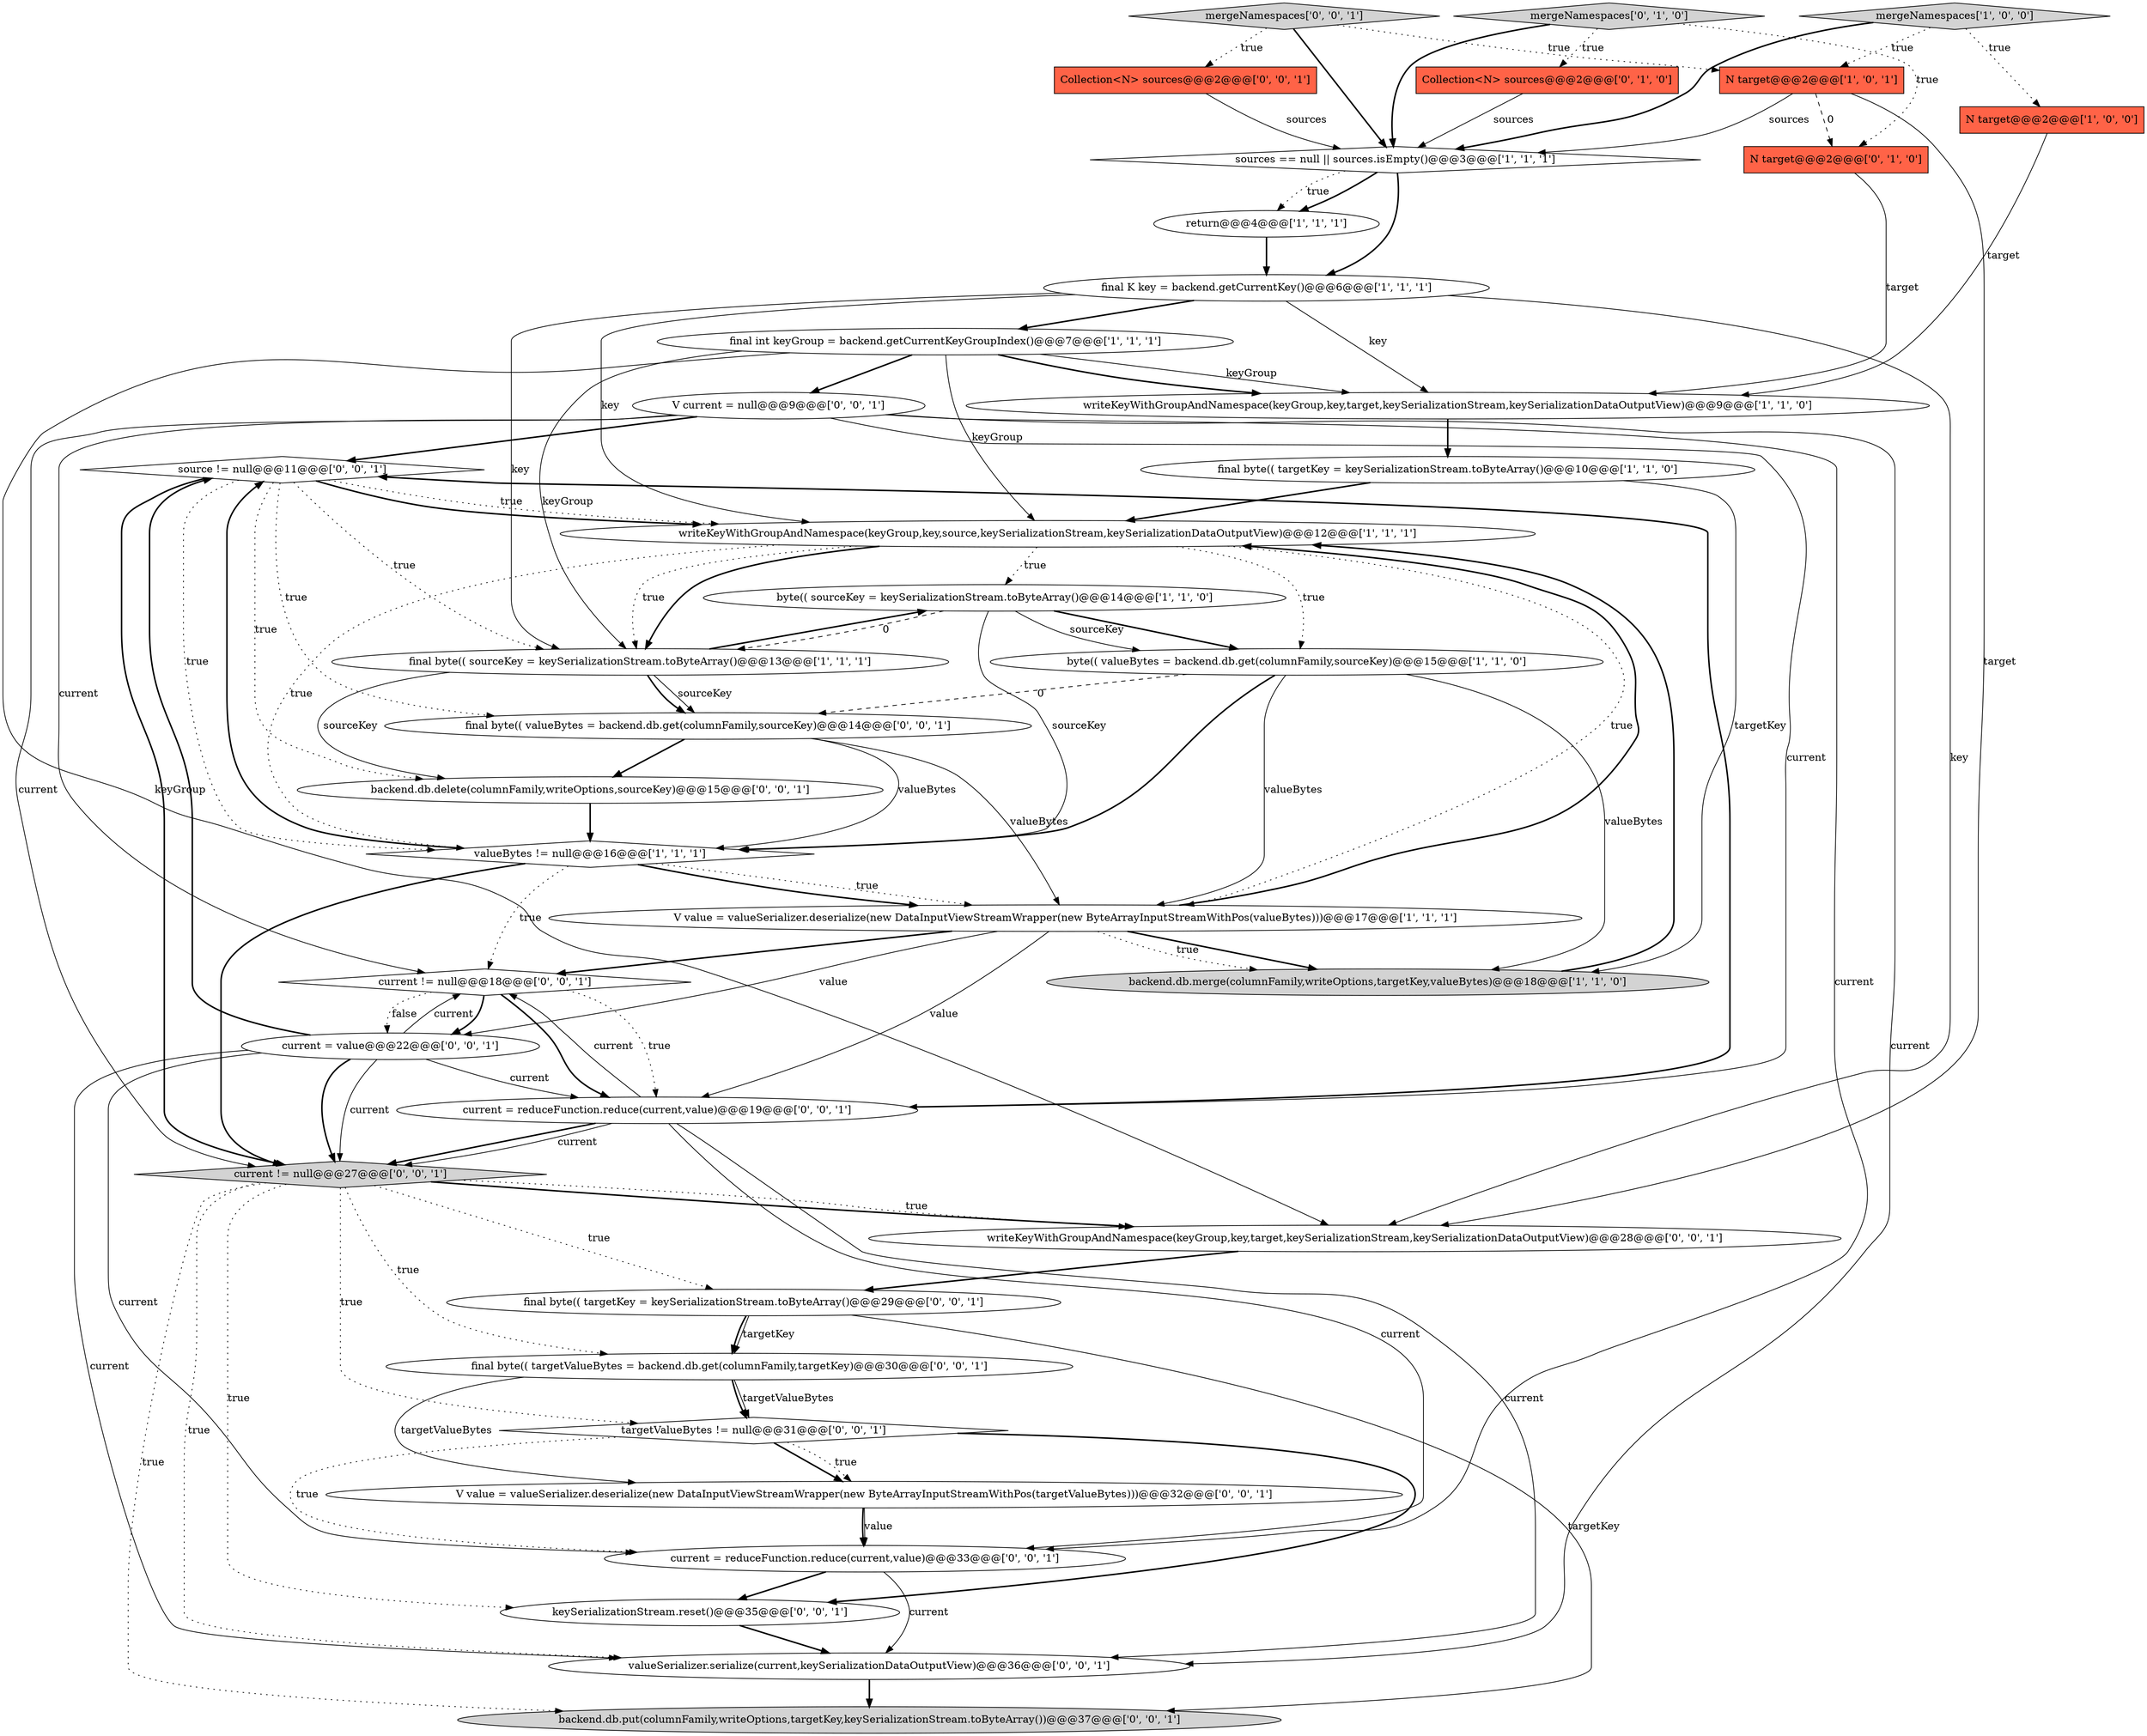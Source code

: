 digraph {
32 [style = filled, label = "final byte(( targetKey = keySerializationStream.toByteArray()@@@29@@@['0', '0', '1']", fillcolor = white, shape = ellipse image = "AAA0AAABBB3BBB"];
29 [style = filled, label = "source != null@@@11@@@['0', '0', '1']", fillcolor = white, shape = diamond image = "AAA0AAABBB3BBB"];
28 [style = filled, label = "backend.db.put(columnFamily,writeOptions,targetKey,keySerializationStream.toByteArray())@@@37@@@['0', '0', '1']", fillcolor = lightgray, shape = ellipse image = "AAA0AAABBB3BBB"];
23 [style = filled, label = "targetValueBytes != null@@@31@@@['0', '0', '1']", fillcolor = white, shape = diamond image = "AAA0AAABBB3BBB"];
7 [style = filled, label = "writeKeyWithGroupAndNamespace(keyGroup,key,source,keySerializationStream,keySerializationDataOutputView)@@@12@@@['1', '1', '1']", fillcolor = white, shape = ellipse image = "AAA0AAABBB1BBB"];
3 [style = filled, label = "sources == null || sources.isEmpty()@@@3@@@['1', '1', '1']", fillcolor = white, shape = diamond image = "AAA0AAABBB1BBB"];
36 [style = filled, label = "Collection<N> sources@@@2@@@['0', '0', '1']", fillcolor = tomato, shape = box image = "AAA0AAABBB3BBB"];
9 [style = filled, label = "final byte(( targetKey = keySerializationStream.toByteArray()@@@10@@@['1', '1', '0']", fillcolor = white, shape = ellipse image = "AAA0AAABBB1BBB"];
10 [style = filled, label = "return@@@4@@@['1', '1', '1']", fillcolor = white, shape = ellipse image = "AAA0AAABBB1BBB"];
14 [style = filled, label = "N target@@@2@@@['1', '0', '1']", fillcolor = tomato, shape = box image = "AAA0AAABBB1BBB"];
4 [style = filled, label = "valueBytes != null@@@16@@@['1', '1', '1']", fillcolor = white, shape = diamond image = "AAA0AAABBB1BBB"];
6 [style = filled, label = "mergeNamespaces['1', '0', '0']", fillcolor = lightgray, shape = diamond image = "AAA0AAABBB1BBB"];
5 [style = filled, label = "backend.db.merge(columnFamily,writeOptions,targetKey,valueBytes)@@@18@@@['1', '1', '0']", fillcolor = lightgray, shape = ellipse image = "AAA0AAABBB1BBB"];
24 [style = filled, label = "V current = null@@@9@@@['0', '0', '1']", fillcolor = white, shape = ellipse image = "AAA0AAABBB3BBB"];
34 [style = filled, label = "mergeNamespaces['0', '0', '1']", fillcolor = lightgray, shape = diamond image = "AAA0AAABBB3BBB"];
16 [style = filled, label = "Collection<N> sources@@@2@@@['0', '1', '0']", fillcolor = tomato, shape = box image = "AAA0AAABBB2BBB"];
25 [style = filled, label = "final byte(( valueBytes = backend.db.get(columnFamily,sourceKey)@@@14@@@['0', '0', '1']", fillcolor = white, shape = ellipse image = "AAA0AAABBB3BBB"];
0 [style = filled, label = "writeKeyWithGroupAndNamespace(keyGroup,key,target,keySerializationStream,keySerializationDataOutputView)@@@9@@@['1', '1', '0']", fillcolor = white, shape = ellipse image = "AAA0AAABBB1BBB"];
12 [style = filled, label = "byte(( valueBytes = backend.db.get(columnFamily,sourceKey)@@@15@@@['1', '1', '0']", fillcolor = white, shape = ellipse image = "AAA0AAABBB1BBB"];
11 [style = filled, label = "byte(( sourceKey = keySerializationStream.toByteArray()@@@14@@@['1', '1', '0']", fillcolor = white, shape = ellipse image = "AAA0AAABBB1BBB"];
22 [style = filled, label = "current != null@@@27@@@['0', '0', '1']", fillcolor = lightgray, shape = diamond image = "AAA0AAABBB3BBB"];
33 [style = filled, label = "final byte(( targetValueBytes = backend.db.get(columnFamily,targetKey)@@@30@@@['0', '0', '1']", fillcolor = white, shape = ellipse image = "AAA0AAABBB3BBB"];
30 [style = filled, label = "V value = valueSerializer.deserialize(new DataInputViewStreamWrapper(new ByteArrayInputStreamWithPos(targetValueBytes)))@@@32@@@['0', '0', '1']", fillcolor = white, shape = ellipse image = "AAA0AAABBB3BBB"];
13 [style = filled, label = "final int keyGroup = backend.getCurrentKeyGroupIndex()@@@7@@@['1', '1', '1']", fillcolor = white, shape = ellipse image = "AAA0AAABBB1BBB"];
26 [style = filled, label = "writeKeyWithGroupAndNamespace(keyGroup,key,target,keySerializationStream,keySerializationDataOutputView)@@@28@@@['0', '0', '1']", fillcolor = white, shape = ellipse image = "AAA0AAABBB3BBB"];
35 [style = filled, label = "current = reduceFunction.reduce(current,value)@@@19@@@['0', '0', '1']", fillcolor = white, shape = ellipse image = "AAA0AAABBB3BBB"];
27 [style = filled, label = "backend.db.delete(columnFamily,writeOptions,sourceKey)@@@15@@@['0', '0', '1']", fillcolor = white, shape = ellipse image = "AAA0AAABBB3BBB"];
37 [style = filled, label = "keySerializationStream.reset()@@@35@@@['0', '0', '1']", fillcolor = white, shape = ellipse image = "AAA0AAABBB3BBB"];
17 [style = filled, label = "mergeNamespaces['0', '1', '0']", fillcolor = lightgray, shape = diamond image = "AAA0AAABBB2BBB"];
2 [style = filled, label = "N target@@@2@@@['1', '0', '0']", fillcolor = tomato, shape = box image = "AAA0AAABBB1BBB"];
20 [style = filled, label = "current = reduceFunction.reduce(current,value)@@@33@@@['0', '0', '1']", fillcolor = white, shape = ellipse image = "AAA0AAABBB3BBB"];
31 [style = filled, label = "current = value@@@22@@@['0', '0', '1']", fillcolor = white, shape = ellipse image = "AAA0AAABBB3BBB"];
19 [style = filled, label = "current != null@@@18@@@['0', '0', '1']", fillcolor = white, shape = diamond image = "AAA0AAABBB3BBB"];
8 [style = filled, label = "final K key = backend.getCurrentKey()@@@6@@@['1', '1', '1']", fillcolor = white, shape = ellipse image = "AAA0AAABBB1BBB"];
15 [style = filled, label = "V value = valueSerializer.deserialize(new DataInputViewStreamWrapper(new ByteArrayInputStreamWithPos(valueBytes)))@@@17@@@['1', '1', '1']", fillcolor = white, shape = ellipse image = "AAA0AAABBB1BBB"];
18 [style = filled, label = "N target@@@2@@@['0', '1', '0']", fillcolor = tomato, shape = box image = "AAA1AAABBB2BBB"];
1 [style = filled, label = "final byte(( sourceKey = keySerializationStream.toByteArray()@@@13@@@['1', '1', '1']", fillcolor = white, shape = ellipse image = "AAA0AAABBB1BBB"];
21 [style = filled, label = "valueSerializer.serialize(current,keySerializationDataOutputView)@@@36@@@['0', '0', '1']", fillcolor = white, shape = ellipse image = "AAA0AAABBB3BBB"];
23->30 [style = bold, label=""];
3->10 [style = bold, label=""];
20->37 [style = bold, label=""];
31->35 [style = solid, label="current"];
11->12 [style = bold, label=""];
15->31 [style = solid, label="value"];
32->33 [style = solid, label="targetKey"];
4->22 [style = bold, label=""];
17->3 [style = bold, label=""];
13->24 [style = bold, label=""];
31->21 [style = solid, label="current"];
1->11 [style = bold, label=""];
8->0 [style = solid, label="key"];
19->35 [style = dotted, label="true"];
7->15 [style = dotted, label="true"];
33->23 [style = bold, label=""];
24->19 [style = solid, label="current"];
18->0 [style = solid, label="target"];
31->19 [style = solid, label="current"];
13->7 [style = solid, label="keyGroup"];
25->4 [style = solid, label="valueBytes"];
30->20 [style = solid, label="value"];
13->1 [style = solid, label="keyGroup"];
7->1 [style = bold, label=""];
31->29 [style = bold, label=""];
24->29 [style = bold, label=""];
8->7 [style = solid, label="key"];
32->28 [style = solid, label="targetKey"];
35->22 [style = bold, label=""];
29->4 [style = dotted, label="true"];
22->33 [style = dotted, label="true"];
14->26 [style = solid, label="target"];
2->0 [style = solid, label="target"];
17->18 [style = dotted, label="true"];
22->28 [style = dotted, label="true"];
1->25 [style = solid, label="sourceKey"];
31->20 [style = solid, label="current"];
13->0 [style = bold, label=""];
23->20 [style = dotted, label="true"];
8->1 [style = solid, label="key"];
35->22 [style = solid, label="current"];
34->14 [style = dotted, label="true"];
15->19 [style = bold, label=""];
31->22 [style = bold, label=""];
24->22 [style = solid, label="current"];
25->15 [style = solid, label="valueBytes"];
12->15 [style = solid, label="valueBytes"];
15->7 [style = bold, label=""];
1->25 [style = bold, label=""];
14->3 [style = solid, label="sources"];
37->21 [style = bold, label=""];
26->32 [style = bold, label=""];
4->19 [style = dotted, label="true"];
3->8 [style = bold, label=""];
15->5 [style = bold, label=""];
29->7 [style = bold, label=""];
32->33 [style = bold, label=""];
25->27 [style = bold, label=""];
20->21 [style = solid, label="current"];
5->7 [style = bold, label=""];
19->35 [style = bold, label=""];
29->1 [style = dotted, label="true"];
12->25 [style = dashed, label="0"];
33->23 [style = solid, label="targetValueBytes"];
22->23 [style = dotted, label="true"];
7->4 [style = dotted, label="true"];
17->16 [style = dotted, label="true"];
1->27 [style = solid, label="sourceKey"];
12->4 [style = bold, label=""];
10->8 [style = bold, label=""];
6->14 [style = dotted, label="true"];
7->1 [style = dotted, label="true"];
31->22 [style = solid, label="current"];
7->11 [style = dotted, label="true"];
13->26 [style = solid, label="keyGroup"];
24->21 [style = solid, label="current"];
36->3 [style = solid, label="sources"];
3->10 [style = dotted, label="true"];
30->20 [style = bold, label=""];
15->5 [style = dotted, label="true"];
35->21 [style = solid, label="current"];
29->7 [style = dotted, label="true"];
29->27 [style = dotted, label="true"];
6->3 [style = bold, label=""];
8->13 [style = bold, label=""];
13->0 [style = solid, label="keyGroup"];
23->37 [style = bold, label=""];
22->37 [style = dotted, label="true"];
34->36 [style = dotted, label="true"];
23->30 [style = dotted, label="true"];
9->5 [style = solid, label="targetKey"];
22->21 [style = dotted, label="true"];
12->5 [style = solid, label="valueBytes"];
35->19 [style = solid, label="current"];
33->30 [style = solid, label="targetValueBytes"];
11->4 [style = solid, label="sourceKey"];
16->3 [style = solid, label="sources"];
19->31 [style = dotted, label="false"];
22->32 [style = dotted, label="true"];
8->26 [style = solid, label="key"];
35->20 [style = solid, label="current"];
27->4 [style = bold, label=""];
7->12 [style = dotted, label="true"];
0->9 [style = bold, label=""];
11->1 [style = dashed, label="0"];
15->35 [style = solid, label="value"];
34->3 [style = bold, label=""];
24->35 [style = solid, label="current"];
4->15 [style = dotted, label="true"];
22->26 [style = bold, label=""];
35->29 [style = bold, label=""];
29->22 [style = bold, label=""];
19->31 [style = bold, label=""];
6->2 [style = dotted, label="true"];
29->25 [style = dotted, label="true"];
14->18 [style = dashed, label="0"];
4->15 [style = bold, label=""];
4->29 [style = bold, label=""];
11->12 [style = solid, label="sourceKey"];
21->28 [style = bold, label=""];
22->26 [style = dotted, label="true"];
24->20 [style = solid, label="current"];
9->7 [style = bold, label=""];
}
